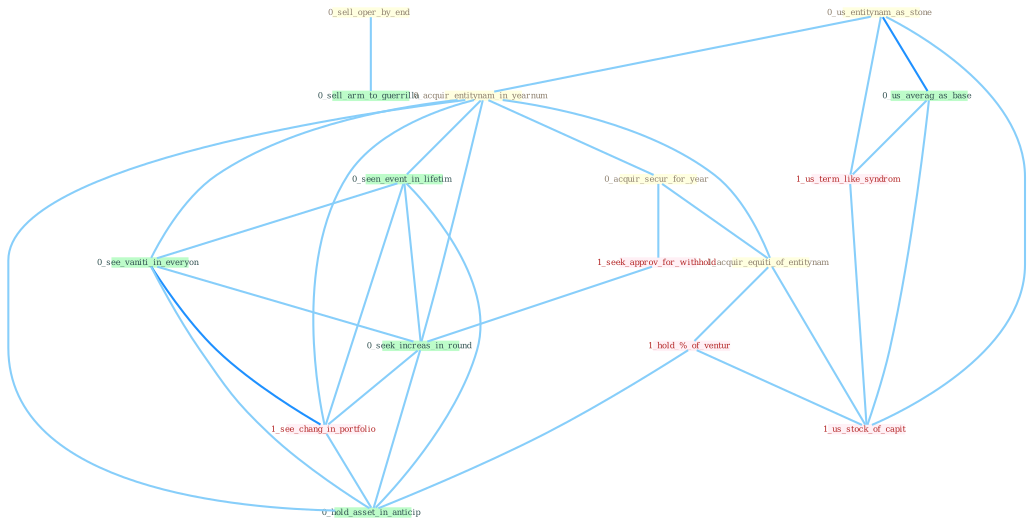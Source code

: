 Graph G{ 
    node
    [shape=polygon,style=filled,width=.5,height=.06,color="#BDFCC9",fixedsize=true,fontsize=4,
    fontcolor="#2f4f4f"];
    {node
    [color="#ffffe0", fontcolor="#8b7d6b"] "0_sell_oper_by_end " "0_us_entitynam_as_stone " "0_acquir_entitynam_in_yearnum " "0_acquir_secur_for_year " "1_acquir_equiti_of_entitynam "}
{node [color="#fff0f5", fontcolor="#b22222"] "1_us_term_like_syndrom " "1_seek_approv_for_withhold " "1_hold_%_of_ventur " "1_us_stock_of_capit " "1_see_chang_in_portfolio "}
edge [color="#B0E2FF"];

	"0_sell_oper_by_end " -- "0_sell_arm_to_guerrilla " [w="1", color="#87cefa" ];
	"0_us_entitynam_as_stone " -- "0_acquir_entitynam_in_yearnum " [w="1", color="#87cefa" ];
	"0_us_entitynam_as_stone " -- "0_us_averag_as_base " [w="2", color="#1e90ff" , len=0.8];
	"0_us_entitynam_as_stone " -- "1_us_term_like_syndrom " [w="1", color="#87cefa" ];
	"0_us_entitynam_as_stone " -- "1_us_stock_of_capit " [w="1", color="#87cefa" ];
	"0_acquir_entitynam_in_yearnum " -- "0_acquir_secur_for_year " [w="1", color="#87cefa" ];
	"0_acquir_entitynam_in_yearnum " -- "1_acquir_equiti_of_entitynam " [w="1", color="#87cefa" ];
	"0_acquir_entitynam_in_yearnum " -- "0_seen_event_in_lifetim " [w="1", color="#87cefa" ];
	"0_acquir_entitynam_in_yearnum " -- "0_see_vaniti_in_everyon " [w="1", color="#87cefa" ];
	"0_acquir_entitynam_in_yearnum " -- "0_seek_increas_in_round " [w="1", color="#87cefa" ];
	"0_acquir_entitynam_in_yearnum " -- "1_see_chang_in_portfolio " [w="1", color="#87cefa" ];
	"0_acquir_entitynam_in_yearnum " -- "0_hold_asset_in_anticip " [w="1", color="#87cefa" ];
	"0_acquir_secur_for_year " -- "1_acquir_equiti_of_entitynam " [w="1", color="#87cefa" ];
	"0_acquir_secur_for_year " -- "1_seek_approv_for_withhold " [w="1", color="#87cefa" ];
	"1_acquir_equiti_of_entitynam " -- "1_hold_%_of_ventur " [w="1", color="#87cefa" ];
	"1_acquir_equiti_of_entitynam " -- "1_us_stock_of_capit " [w="1", color="#87cefa" ];
	"0_seen_event_in_lifetim " -- "0_see_vaniti_in_everyon " [w="1", color="#87cefa" ];
	"0_seen_event_in_lifetim " -- "0_seek_increas_in_round " [w="1", color="#87cefa" ];
	"0_seen_event_in_lifetim " -- "1_see_chang_in_portfolio " [w="1", color="#87cefa" ];
	"0_seen_event_in_lifetim " -- "0_hold_asset_in_anticip " [w="1", color="#87cefa" ];
	"0_us_averag_as_base " -- "1_us_term_like_syndrom " [w="1", color="#87cefa" ];
	"0_us_averag_as_base " -- "1_us_stock_of_capit " [w="1", color="#87cefa" ];
	"1_us_term_like_syndrom " -- "1_us_stock_of_capit " [w="1", color="#87cefa" ];
	"1_seek_approv_for_withhold " -- "0_seek_increas_in_round " [w="1", color="#87cefa" ];
	"1_hold_%_of_ventur " -- "1_us_stock_of_capit " [w="1", color="#87cefa" ];
	"1_hold_%_of_ventur " -- "0_hold_asset_in_anticip " [w="1", color="#87cefa" ];
	"0_see_vaniti_in_everyon " -- "0_seek_increas_in_round " [w="1", color="#87cefa" ];
	"0_see_vaniti_in_everyon " -- "1_see_chang_in_portfolio " [w="2", color="#1e90ff" , len=0.8];
	"0_see_vaniti_in_everyon " -- "0_hold_asset_in_anticip " [w="1", color="#87cefa" ];
	"0_seek_increas_in_round " -- "1_see_chang_in_portfolio " [w="1", color="#87cefa" ];
	"0_seek_increas_in_round " -- "0_hold_asset_in_anticip " [w="1", color="#87cefa" ];
	"1_see_chang_in_portfolio " -- "0_hold_asset_in_anticip " [w="1", color="#87cefa" ];
}